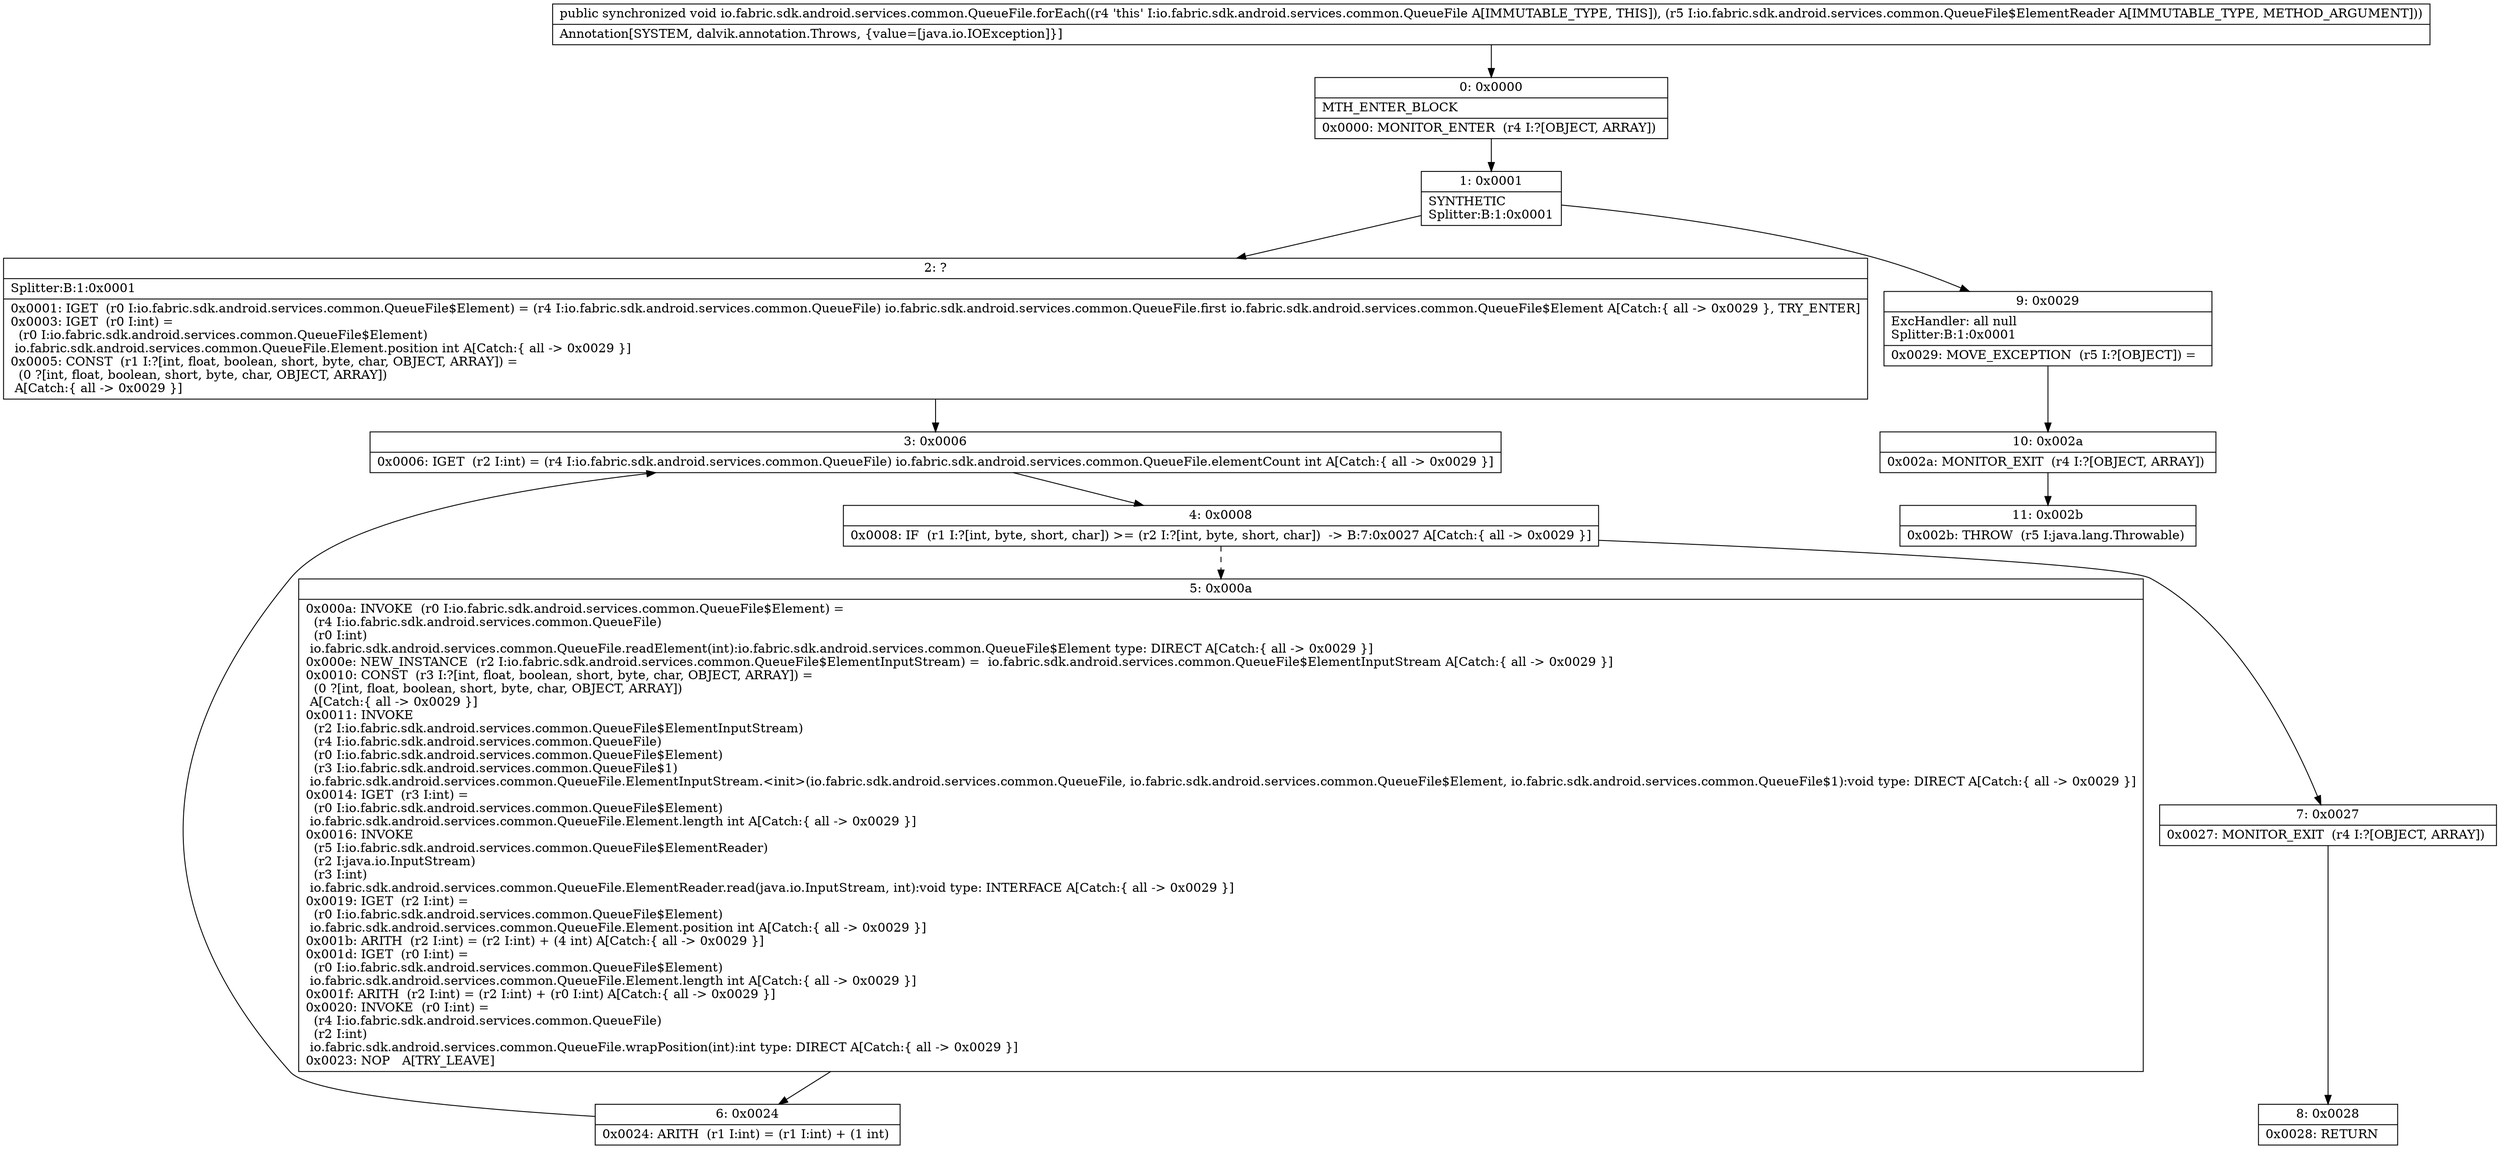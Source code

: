 digraph "CFG forio.fabric.sdk.android.services.common.QueueFile.forEach(Lio\/fabric\/sdk\/android\/services\/common\/QueueFile$ElementReader;)V" {
Node_0 [shape=record,label="{0\:\ 0x0000|MTH_ENTER_BLOCK\l|0x0000: MONITOR_ENTER  (r4 I:?[OBJECT, ARRAY]) \l}"];
Node_1 [shape=record,label="{1\:\ 0x0001|SYNTHETIC\lSplitter:B:1:0x0001\l}"];
Node_2 [shape=record,label="{2\:\ ?|Splitter:B:1:0x0001\l|0x0001: IGET  (r0 I:io.fabric.sdk.android.services.common.QueueFile$Element) = (r4 I:io.fabric.sdk.android.services.common.QueueFile) io.fabric.sdk.android.services.common.QueueFile.first io.fabric.sdk.android.services.common.QueueFile$Element A[Catch:\{ all \-\> 0x0029 \}, TRY_ENTER]\l0x0003: IGET  (r0 I:int) = \l  (r0 I:io.fabric.sdk.android.services.common.QueueFile$Element)\l io.fabric.sdk.android.services.common.QueueFile.Element.position int A[Catch:\{ all \-\> 0x0029 \}]\l0x0005: CONST  (r1 I:?[int, float, boolean, short, byte, char, OBJECT, ARRAY]) = \l  (0 ?[int, float, boolean, short, byte, char, OBJECT, ARRAY])\l A[Catch:\{ all \-\> 0x0029 \}]\l}"];
Node_3 [shape=record,label="{3\:\ 0x0006|0x0006: IGET  (r2 I:int) = (r4 I:io.fabric.sdk.android.services.common.QueueFile) io.fabric.sdk.android.services.common.QueueFile.elementCount int A[Catch:\{ all \-\> 0x0029 \}]\l}"];
Node_4 [shape=record,label="{4\:\ 0x0008|0x0008: IF  (r1 I:?[int, byte, short, char]) \>= (r2 I:?[int, byte, short, char])  \-\> B:7:0x0027 A[Catch:\{ all \-\> 0x0029 \}]\l}"];
Node_5 [shape=record,label="{5\:\ 0x000a|0x000a: INVOKE  (r0 I:io.fabric.sdk.android.services.common.QueueFile$Element) = \l  (r4 I:io.fabric.sdk.android.services.common.QueueFile)\l  (r0 I:int)\l io.fabric.sdk.android.services.common.QueueFile.readElement(int):io.fabric.sdk.android.services.common.QueueFile$Element type: DIRECT A[Catch:\{ all \-\> 0x0029 \}]\l0x000e: NEW_INSTANCE  (r2 I:io.fabric.sdk.android.services.common.QueueFile$ElementInputStream) =  io.fabric.sdk.android.services.common.QueueFile$ElementInputStream A[Catch:\{ all \-\> 0x0029 \}]\l0x0010: CONST  (r3 I:?[int, float, boolean, short, byte, char, OBJECT, ARRAY]) = \l  (0 ?[int, float, boolean, short, byte, char, OBJECT, ARRAY])\l A[Catch:\{ all \-\> 0x0029 \}]\l0x0011: INVOKE  \l  (r2 I:io.fabric.sdk.android.services.common.QueueFile$ElementInputStream)\l  (r4 I:io.fabric.sdk.android.services.common.QueueFile)\l  (r0 I:io.fabric.sdk.android.services.common.QueueFile$Element)\l  (r3 I:io.fabric.sdk.android.services.common.QueueFile$1)\l io.fabric.sdk.android.services.common.QueueFile.ElementInputStream.\<init\>(io.fabric.sdk.android.services.common.QueueFile, io.fabric.sdk.android.services.common.QueueFile$Element, io.fabric.sdk.android.services.common.QueueFile$1):void type: DIRECT A[Catch:\{ all \-\> 0x0029 \}]\l0x0014: IGET  (r3 I:int) = \l  (r0 I:io.fabric.sdk.android.services.common.QueueFile$Element)\l io.fabric.sdk.android.services.common.QueueFile.Element.length int A[Catch:\{ all \-\> 0x0029 \}]\l0x0016: INVOKE  \l  (r5 I:io.fabric.sdk.android.services.common.QueueFile$ElementReader)\l  (r2 I:java.io.InputStream)\l  (r3 I:int)\l io.fabric.sdk.android.services.common.QueueFile.ElementReader.read(java.io.InputStream, int):void type: INTERFACE A[Catch:\{ all \-\> 0x0029 \}]\l0x0019: IGET  (r2 I:int) = \l  (r0 I:io.fabric.sdk.android.services.common.QueueFile$Element)\l io.fabric.sdk.android.services.common.QueueFile.Element.position int A[Catch:\{ all \-\> 0x0029 \}]\l0x001b: ARITH  (r2 I:int) = (r2 I:int) + (4 int) A[Catch:\{ all \-\> 0x0029 \}]\l0x001d: IGET  (r0 I:int) = \l  (r0 I:io.fabric.sdk.android.services.common.QueueFile$Element)\l io.fabric.sdk.android.services.common.QueueFile.Element.length int A[Catch:\{ all \-\> 0x0029 \}]\l0x001f: ARITH  (r2 I:int) = (r2 I:int) + (r0 I:int) A[Catch:\{ all \-\> 0x0029 \}]\l0x0020: INVOKE  (r0 I:int) = \l  (r4 I:io.fabric.sdk.android.services.common.QueueFile)\l  (r2 I:int)\l io.fabric.sdk.android.services.common.QueueFile.wrapPosition(int):int type: DIRECT A[Catch:\{ all \-\> 0x0029 \}]\l0x0023: NOP   A[TRY_LEAVE]\l}"];
Node_6 [shape=record,label="{6\:\ 0x0024|0x0024: ARITH  (r1 I:int) = (r1 I:int) + (1 int) \l}"];
Node_7 [shape=record,label="{7\:\ 0x0027|0x0027: MONITOR_EXIT  (r4 I:?[OBJECT, ARRAY]) \l}"];
Node_8 [shape=record,label="{8\:\ 0x0028|0x0028: RETURN   \l}"];
Node_9 [shape=record,label="{9\:\ 0x0029|ExcHandler: all null\lSplitter:B:1:0x0001\l|0x0029: MOVE_EXCEPTION  (r5 I:?[OBJECT]) =  \l}"];
Node_10 [shape=record,label="{10\:\ 0x002a|0x002a: MONITOR_EXIT  (r4 I:?[OBJECT, ARRAY]) \l}"];
Node_11 [shape=record,label="{11\:\ 0x002b|0x002b: THROW  (r5 I:java.lang.Throwable) \l}"];
MethodNode[shape=record,label="{public synchronized void io.fabric.sdk.android.services.common.QueueFile.forEach((r4 'this' I:io.fabric.sdk.android.services.common.QueueFile A[IMMUTABLE_TYPE, THIS]), (r5 I:io.fabric.sdk.android.services.common.QueueFile$ElementReader A[IMMUTABLE_TYPE, METHOD_ARGUMENT]))  | Annotation[SYSTEM, dalvik.annotation.Throws, \{value=[java.io.IOException]\}]\l}"];
MethodNode -> Node_0;
Node_0 -> Node_1;
Node_1 -> Node_2;
Node_1 -> Node_9;
Node_2 -> Node_3;
Node_3 -> Node_4;
Node_4 -> Node_5[style=dashed];
Node_4 -> Node_7;
Node_5 -> Node_6;
Node_6 -> Node_3;
Node_7 -> Node_8;
Node_9 -> Node_10;
Node_10 -> Node_11;
}

